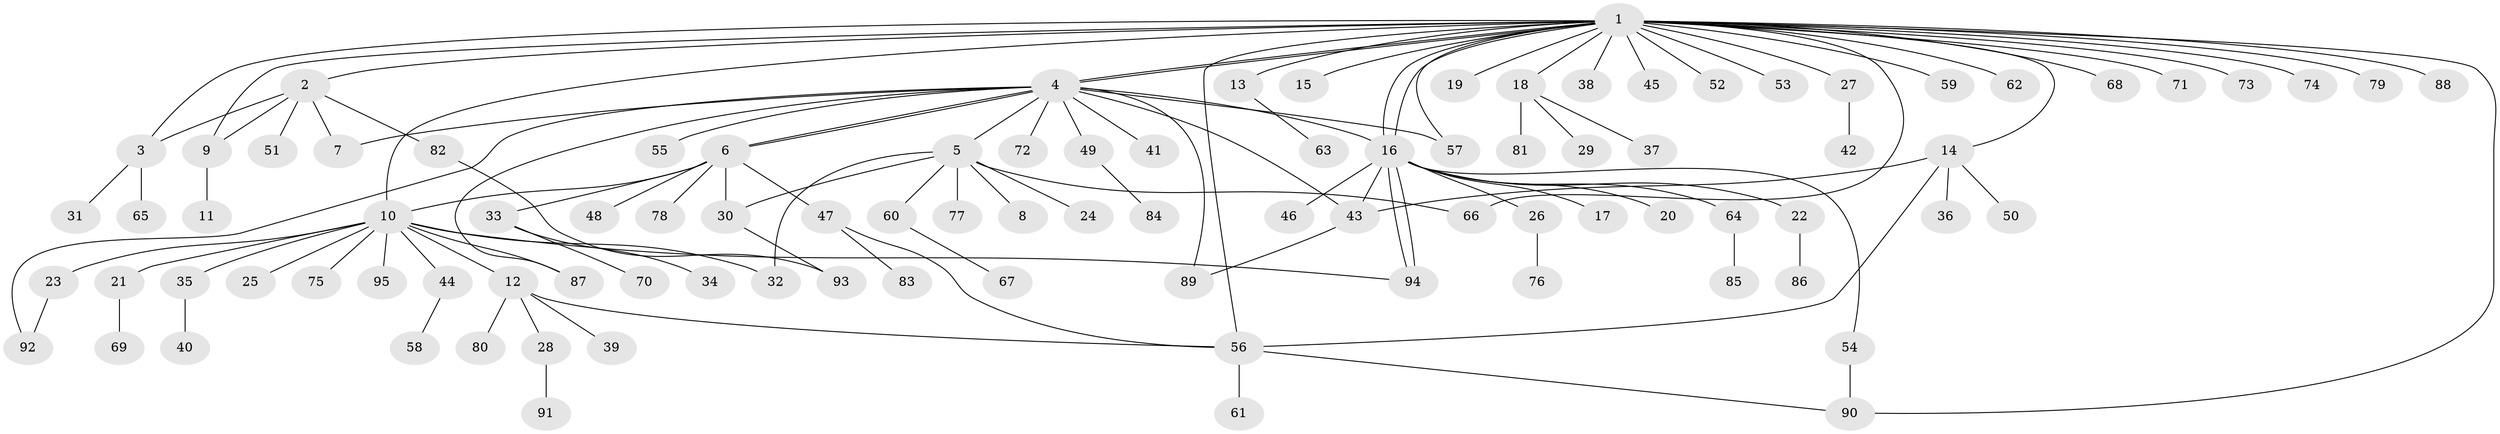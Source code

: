 // Generated by graph-tools (version 1.1) at 2025/01/03/09/25 03:01:47]
// undirected, 95 vertices, 119 edges
graph export_dot {
graph [start="1"]
  node [color=gray90,style=filled];
  1;
  2;
  3;
  4;
  5;
  6;
  7;
  8;
  9;
  10;
  11;
  12;
  13;
  14;
  15;
  16;
  17;
  18;
  19;
  20;
  21;
  22;
  23;
  24;
  25;
  26;
  27;
  28;
  29;
  30;
  31;
  32;
  33;
  34;
  35;
  36;
  37;
  38;
  39;
  40;
  41;
  42;
  43;
  44;
  45;
  46;
  47;
  48;
  49;
  50;
  51;
  52;
  53;
  54;
  55;
  56;
  57;
  58;
  59;
  60;
  61;
  62;
  63;
  64;
  65;
  66;
  67;
  68;
  69;
  70;
  71;
  72;
  73;
  74;
  75;
  76;
  77;
  78;
  79;
  80;
  81;
  82;
  83;
  84;
  85;
  86;
  87;
  88;
  89;
  90;
  91;
  92;
  93;
  94;
  95;
  1 -- 2;
  1 -- 3;
  1 -- 4;
  1 -- 4;
  1 -- 9;
  1 -- 10;
  1 -- 13;
  1 -- 14;
  1 -- 15;
  1 -- 16;
  1 -- 16;
  1 -- 18;
  1 -- 19;
  1 -- 27;
  1 -- 38;
  1 -- 45;
  1 -- 52;
  1 -- 53;
  1 -- 56;
  1 -- 57;
  1 -- 59;
  1 -- 62;
  1 -- 66;
  1 -- 68;
  1 -- 71;
  1 -- 73;
  1 -- 74;
  1 -- 79;
  1 -- 88;
  1 -- 90;
  2 -- 3;
  2 -- 7;
  2 -- 9;
  2 -- 51;
  2 -- 82;
  3 -- 31;
  3 -- 65;
  4 -- 5;
  4 -- 6;
  4 -- 6;
  4 -- 7;
  4 -- 16;
  4 -- 41;
  4 -- 43;
  4 -- 49;
  4 -- 55;
  4 -- 57;
  4 -- 72;
  4 -- 87;
  4 -- 89;
  4 -- 92;
  5 -- 8;
  5 -- 24;
  5 -- 30;
  5 -- 32;
  5 -- 60;
  5 -- 66;
  5 -- 77;
  6 -- 10;
  6 -- 30;
  6 -- 33;
  6 -- 47;
  6 -- 48;
  6 -- 78;
  9 -- 11;
  10 -- 12;
  10 -- 21;
  10 -- 23;
  10 -- 25;
  10 -- 32;
  10 -- 35;
  10 -- 44;
  10 -- 75;
  10 -- 87;
  10 -- 94;
  10 -- 95;
  12 -- 28;
  12 -- 39;
  12 -- 56;
  12 -- 80;
  13 -- 63;
  14 -- 36;
  14 -- 43;
  14 -- 50;
  14 -- 56;
  16 -- 17;
  16 -- 20;
  16 -- 22;
  16 -- 26;
  16 -- 43;
  16 -- 46;
  16 -- 54;
  16 -- 64;
  16 -- 94;
  16 -- 94;
  18 -- 29;
  18 -- 37;
  18 -- 81;
  21 -- 69;
  22 -- 86;
  23 -- 92;
  26 -- 76;
  27 -- 42;
  28 -- 91;
  30 -- 93;
  33 -- 34;
  33 -- 70;
  35 -- 40;
  43 -- 89;
  44 -- 58;
  47 -- 56;
  47 -- 83;
  49 -- 84;
  54 -- 90;
  56 -- 61;
  56 -- 90;
  60 -- 67;
  64 -- 85;
  82 -- 93;
}
